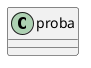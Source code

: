 '-------------------------------------------------------------------------------
' Copyright (c) 2020-2021, Arm Limited and Contributors. All rights reserved.
'
' SPDX-License-Identifier: BSD-3-Clause
'
'-------------------------------------------------------------------------------

@startuml

class proba
{
}

@enduml